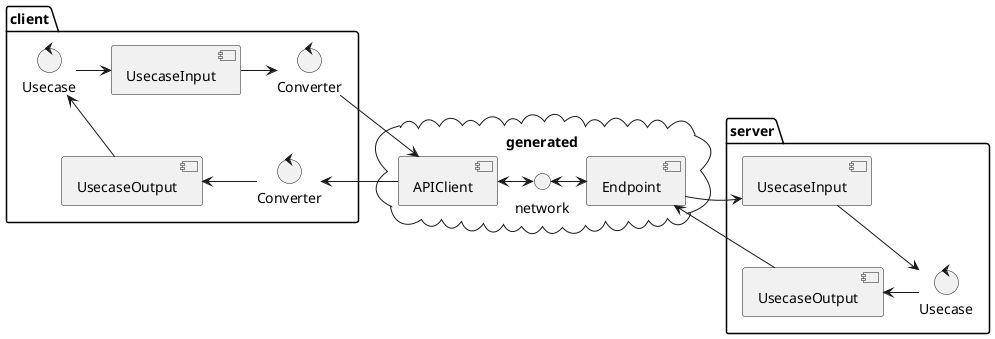 @startuml


cloud generated {
  [APIClient]
  () network as network
  [Endpoint] as Endpoint
}

folder client {
  [UsecaseInput] as ClientUsecaseInput
  control Usecase as ClientUsecase
  [UsecaseOutput] as ClientUsecaseOutput
  control Converter as ClientUsecaseInputConverter
  control Converter as ClientUsecaseOutputConverter

  ClientUsecase -> ClientUsecaseInput
  ClientUsecaseInput -> ClientUsecaseInputConverter
  ClientUsecaseInputConverter --> APIClient

  ClientUsecase <-- ClientUsecaseOutput
  ClientUsecaseOutput <- ClientUsecaseOutputConverter
  ClientUsecaseOutputConverter <- APIClient
}

folder server {
  [UsecaseInput] as BackendUsecaseInput
  control Usecase as BackendUsecase
  [UsecaseOutput] as BackendUsecaseOutput

  Endpoint -> BackendUsecaseInput
  BackendUsecaseInput --> BackendUsecase

  Endpoint <-- BackendUsecaseOutput
  BackendUsecaseOutput <- BackendUsecase
}

APIClient <-> network
network <-> Endpoint
'
@enduml
